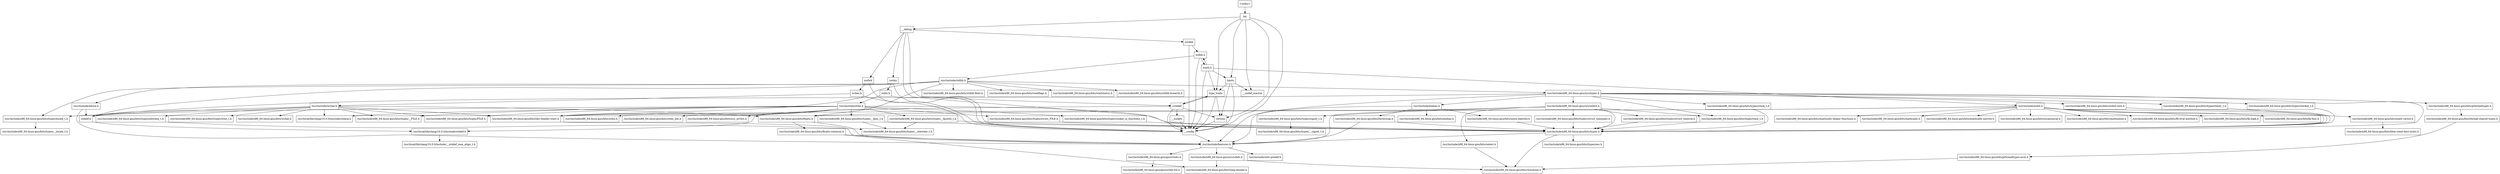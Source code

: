 digraph "dependencies" {
  header_0 [ shape="box", label="\<stdin\>" ];
  header_1 [ shape="box", label="bit" ];
  header_11 [ shape="box", label="limits" ];
  header_12 [ shape="box", label="type_traits" ];
  header_13 [ shape="box", label="cstddef" ];
  header_14 [ shape="box", label="version" ];
  header_15 [ shape="box", label="/usr/local/lib/clang/10.0.0/include/stddef.h" ];
  header_16 [ shape="box", label="/usr/local/lib/clang/10.0.0/include/__stddef_max_align_t.h" ];
  header_17 [ shape="box", label="__nullptr" ];
  header_18 [ shape="box", label="__undef_macros" ];
  header_19 [ shape="box", label="__debug" ];
  header_2 [ shape="box", label="__config" ];
  header_20 [ shape="box", label="iosfwd" ];
  header_21 [ shape="box", label="wchar.h" ];
  header_22 [ shape="box", label="/usr/include/wchar.h" ];
  header_23 [ shape="box", label="/usr/include/x86_64-linux-gnu/bits/libc-header-start.h" ];
  header_24 [ shape="box", label="/usr/include/x86_64-linux-gnu/bits/floatn.h" ];
  header_25 [ shape="box", label="/usr/include/x86_64-linux-gnu/bits/floatn-common.h" ];
  header_26 [ shape="box", label="stddef.h" ];
  header_27 [ shape="box", label="/usr/local/lib/clang/10.0.0/include/stdarg.h" ];
  header_28 [ shape="box", label="/usr/include/x86_64-linux-gnu/bits/wchar.h" ];
  header_29 [ shape="box", label="/usr/include/x86_64-linux-gnu/bits/types/wint_t.h" ];
  header_3 [ shape="box", label="/usr/include/features.h" ];
  header_30 [ shape="box", label="/usr/include/x86_64-linux-gnu/bits/types/mbstate_t.h" ];
  header_31 [ shape="box", label="/usr/include/x86_64-linux-gnu/bits/types/__mbstate_t.h" ];
  header_32 [ shape="box", label="/usr/include/x86_64-linux-gnu/bits/types/__FILE.h" ];
  header_33 [ shape="box", label="/usr/include/x86_64-linux-gnu/bits/types/FILE.h" ];
  header_34 [ shape="box", label="/usr/include/x86_64-linux-gnu/bits/types/locale_t.h" ];
  header_35 [ shape="box", label="/usr/include/x86_64-linux-gnu/bits/types/__locale_t.h" ];
  header_36 [ shape="box", label="cstdlib" ];
  header_37 [ shape="box", label="stdlib.h" ];
  header_38 [ shape="box", label="/usr/include/stdlib.h" ];
  header_39 [ shape="box", label="/usr/include/x86_64-linux-gnu/bits/waitflags.h" ];
  header_4 [ shape="box", label="/usr/include/stdc-predef.h" ];
  header_40 [ shape="box", label="/usr/include/x86_64-linux-gnu/bits/waitstatus.h" ];
  header_41 [ shape="box", label="/usr/include/x86_64-linux-gnu/sys/types.h" ];
  header_42 [ shape="box", label="/usr/include/x86_64-linux-gnu/bits/types.h" ];
  header_43 [ shape="box", label="/usr/include/x86_64-linux-gnu/bits/typesizes.h" ];
  header_44 [ shape="box", label="/usr/include/x86_64-linux-gnu/bits/types/clock_t.h" ];
  header_45 [ shape="box", label="/usr/include/x86_64-linux-gnu/bits/types/clockid_t.h" ];
  header_46 [ shape="box", label="/usr/include/x86_64-linux-gnu/bits/types/time_t.h" ];
  header_47 [ shape="box", label="/usr/include/x86_64-linux-gnu/bits/types/timer_t.h" ];
  header_48 [ shape="box", label="/usr/include/x86_64-linux-gnu/bits/stdint-intn.h" ];
  header_49 [ shape="box", label="/usr/include/endian.h" ];
  header_5 [ shape="box", label="/usr/include/x86_64-linux-gnu/sys/cdefs.h" ];
  header_50 [ shape="box", label="/usr/include/x86_64-linux-gnu/bits/endian.h" ];
  header_51 [ shape="box", label="/usr/include/x86_64-linux-gnu/bits/byteswap.h" ];
  header_52 [ shape="box", label="/usr/include/x86_64-linux-gnu/bits/uintn-identity.h" ];
  header_53 [ shape="box", label="/usr/include/x86_64-linux-gnu/sys/select.h" ];
  header_54 [ shape="box", label="/usr/include/x86_64-linux-gnu/bits/select.h" ];
  header_55 [ shape="box", label="/usr/include/x86_64-linux-gnu/bits/types/sigset_t.h" ];
  header_56 [ shape="box", label="/usr/include/x86_64-linux-gnu/bits/types/__sigset_t.h" ];
  header_57 [ shape="box", label="/usr/include/x86_64-linux-gnu/bits/types/struct_timeval.h" ];
  header_58 [ shape="box", label="/usr/include/x86_64-linux-gnu/bits/types/struct_timespec.h" ];
  header_59 [ shape="box", label="/usr/include/x86_64-linux-gnu/bits/pthreadtypes.h" ];
  header_6 [ shape="box", label="/usr/include/x86_64-linux-gnu/bits/wordsize.h" ];
  header_60 [ shape="box", label="/usr/include/x86_64-linux-gnu/bits/thread-shared-types.h" ];
  header_61 [ shape="box", label="/usr/include/x86_64-linux-gnu/bits/pthreadtypes-arch.h" ];
  header_62 [ shape="box", label="/usr/include/alloca.h" ];
  header_63 [ shape="box", label="/usr/include/x86_64-linux-gnu/bits/stdlib-bsearch.h" ];
  header_64 [ shape="box", label="/usr/include/x86_64-linux-gnu/bits/stdlib-float.h" ];
  header_65 [ shape="box", label="math.h" ];
  header_66 [ shape="box", label="/usr/include/math.h" ];
  header_67 [ shape="box", label="/usr/include/x86_64-linux-gnu/bits/math-vector.h" ];
  header_68 [ shape="box", label="/usr/include/x86_64-linux-gnu/bits/libm-simd-decl-stubs.h" ];
  header_69 [ shape="box", label="/usr/include/x86_64-linux-gnu/bits/flt-eval-method.h" ];
  header_7 [ shape="box", label="/usr/include/x86_64-linux-gnu/bits/long-double.h" ];
  header_70 [ shape="box", label="/usr/include/x86_64-linux-gnu/bits/fp-logb.h" ];
  header_71 [ shape="box", label="/usr/include/x86_64-linux-gnu/bits/fp-fast.h" ];
  header_72 [ shape="box", label="/usr/include/x86_64-linux-gnu/bits/mathcalls-helper-functions.h" ];
  header_73 [ shape="box", label="/usr/include/x86_64-linux-gnu/bits/mathcalls.h" ];
  header_74 [ shape="box", label="/usr/include/x86_64-linux-gnu/bits/mathcalls-narrow.h" ];
  header_75 [ shape="box", label="/usr/include/x86_64-linux-gnu/bits/iscanonical.h" ];
  header_76 [ shape="box", label="/usr/include/x86_64-linux-gnu/bits/mathinline.h" ];
  header_77 [ shape="box", label="cstdio" ];
  header_78 [ shape="box", label="stdio.h" ];
  header_79 [ shape="box", label="/usr/include/stdio.h" ];
  header_8 [ shape="box", label="/usr/include/x86_64-linux-gnu/gnu/stubs.h" ];
  header_80 [ shape="box", label="/usr/include/x86_64-linux-gnu/bits/types/__fpos_t.h" ];
  header_81 [ shape="box", label="/usr/include/x86_64-linux-gnu/bits/types/__fpos64_t.h" ];
  header_82 [ shape="box", label="/usr/include/x86_64-linux-gnu/bits/types/struct_FILE.h" ];
  header_83 [ shape="box", label="/usr/include/x86_64-linux-gnu/bits/types/cookie_io_functions_t.h" ];
  header_84 [ shape="box", label="/usr/include/x86_64-linux-gnu/bits/stdio_lim.h" ];
  header_85 [ shape="box", label="/usr/include/x86_64-linux-gnu/bits/sys_errlist.h" ];
  header_86 [ shape="box", label="/usr/include/x86_64-linux-gnu/bits/stdio.h" ];
  header_9 [ shape="box", label="/usr/include/x86_64-linux-gnu/gnu/stubs-64.h" ];
  header_61 -> header_6;
  header_60 -> header_61;
  header_62 -> header_26;
  header_62 -> header_3;
  header_65 -> header_37;
  header_65 -> header_2;
  header_65 -> header_11;
  header_65 -> header_12;
  header_65 -> header_66;
  header_67 -> header_68;
  header_66 -> header_74;
  header_66 -> header_24;
  header_66 -> header_23;
  header_66 -> header_72;
  header_66 -> header_73;
  header_66 -> header_70;
  header_66 -> header_71;
  header_66 -> header_76;
  header_66 -> header_42;
  header_66 -> header_67;
  header_66 -> header_75;
  header_66 -> header_69;
  header_77 -> header_78;
  header_77 -> header_2;
  header_78 -> header_79;
  header_78 -> header_2;
  header_79 -> header_27;
  header_79 -> header_26;
  header_79 -> header_32;
  header_79 -> header_33;
  header_79 -> header_23;
  header_79 -> header_42;
  header_79 -> header_83;
  header_79 -> header_82;
  header_79 -> header_81;
  header_79 -> header_80;
  header_79 -> header_86;
  header_79 -> header_85;
  header_79 -> header_84;
  header_47 -> header_42;
  header_46 -> header_42;
  header_45 -> header_42;
  header_44 -> header_42;
  header_42 -> header_6;
  header_42 -> header_43;
  header_42 -> header_3;
  header_41 -> header_59;
  header_41 -> header_53;
  header_41 -> header_26;
  header_41 -> header_47;
  header_41 -> header_46;
  header_41 -> header_45;
  header_41 -> header_44;
  header_41 -> header_3;
  header_41 -> header_48;
  header_41 -> header_49;
  header_41 -> header_42;
  header_49 -> header_50;
  header_49 -> header_51;
  header_49 -> header_52;
  header_49 -> header_3;
  header_48 -> header_42;
  header_5 -> header_6;
  header_5 -> header_7;
  header_2 -> header_3;
  header_3 -> header_4;
  header_3 -> header_5;
  header_3 -> header_8;
  header_0 -> header_1;
  header_1 -> header_14;
  header_1 -> header_11;
  header_1 -> header_12;
  header_1 -> header_18;
  header_1 -> header_19;
  header_1 -> header_2;
  header_8 -> header_9;
  header_58 -> header_42;
  header_59 -> header_60;
  header_51 -> header_3;
  header_51 -> header_42;
  header_52 -> header_42;
  header_53 -> header_58;
  header_53 -> header_54;
  header_53 -> header_55;
  header_53 -> header_57;
  header_53 -> header_46;
  header_53 -> header_3;
  header_53 -> header_42;
  header_54 -> header_6;
  header_55 -> header_56;
  header_57 -> header_42;
  header_25 -> header_7;
  header_25 -> header_3;
  header_24 -> header_25;
  header_24 -> header_3;
  header_26 -> header_15;
  header_21 -> header_2;
  header_21 -> header_22;
  header_20 -> header_21;
  header_20 -> header_2;
  header_23 -> header_3;
  header_22 -> header_29;
  header_22 -> header_28;
  header_22 -> header_24;
  header_22 -> header_27;
  header_22 -> header_26;
  header_22 -> header_32;
  header_22 -> header_33;
  header_22 -> header_23;
  header_22 -> header_30;
  header_22 -> header_34;
  header_38 -> header_39;
  header_38 -> header_24;
  header_38 -> header_34;
  header_38 -> header_26;
  header_38 -> header_23;
  header_38 -> header_63;
  header_38 -> header_62;
  header_38 -> header_64;
  header_38 -> header_41;
  header_38 -> header_40;
  header_36 -> header_37;
  header_36 -> header_2;
  header_37 -> header_65;
  header_37 -> header_2;
  header_37 -> header_38;
  header_34 -> header_35;
  header_30 -> header_31;
  header_83 -> header_42;
  header_82 -> header_42;
  header_81 -> header_42;
  header_81 -> header_31;
  header_80 -> header_42;
  header_80 -> header_31;
  header_14 -> header_2;
  header_15 -> header_16;
  header_17 -> header_2;
  header_11 -> header_14;
  header_11 -> header_18;
  header_11 -> header_2;
  header_11 -> header_12;
  header_12 -> header_14;
  header_12 -> header_2;
  header_12 -> header_13;
  header_13 -> header_14;
  header_13 -> header_15;
  header_13 -> header_17;
  header_13 -> header_2;
  header_13 -> header_12;
  header_19 -> header_36;
  header_19 -> header_13;
  header_19 -> header_2;
  header_19 -> header_20;
  header_19 -> header_77;
}